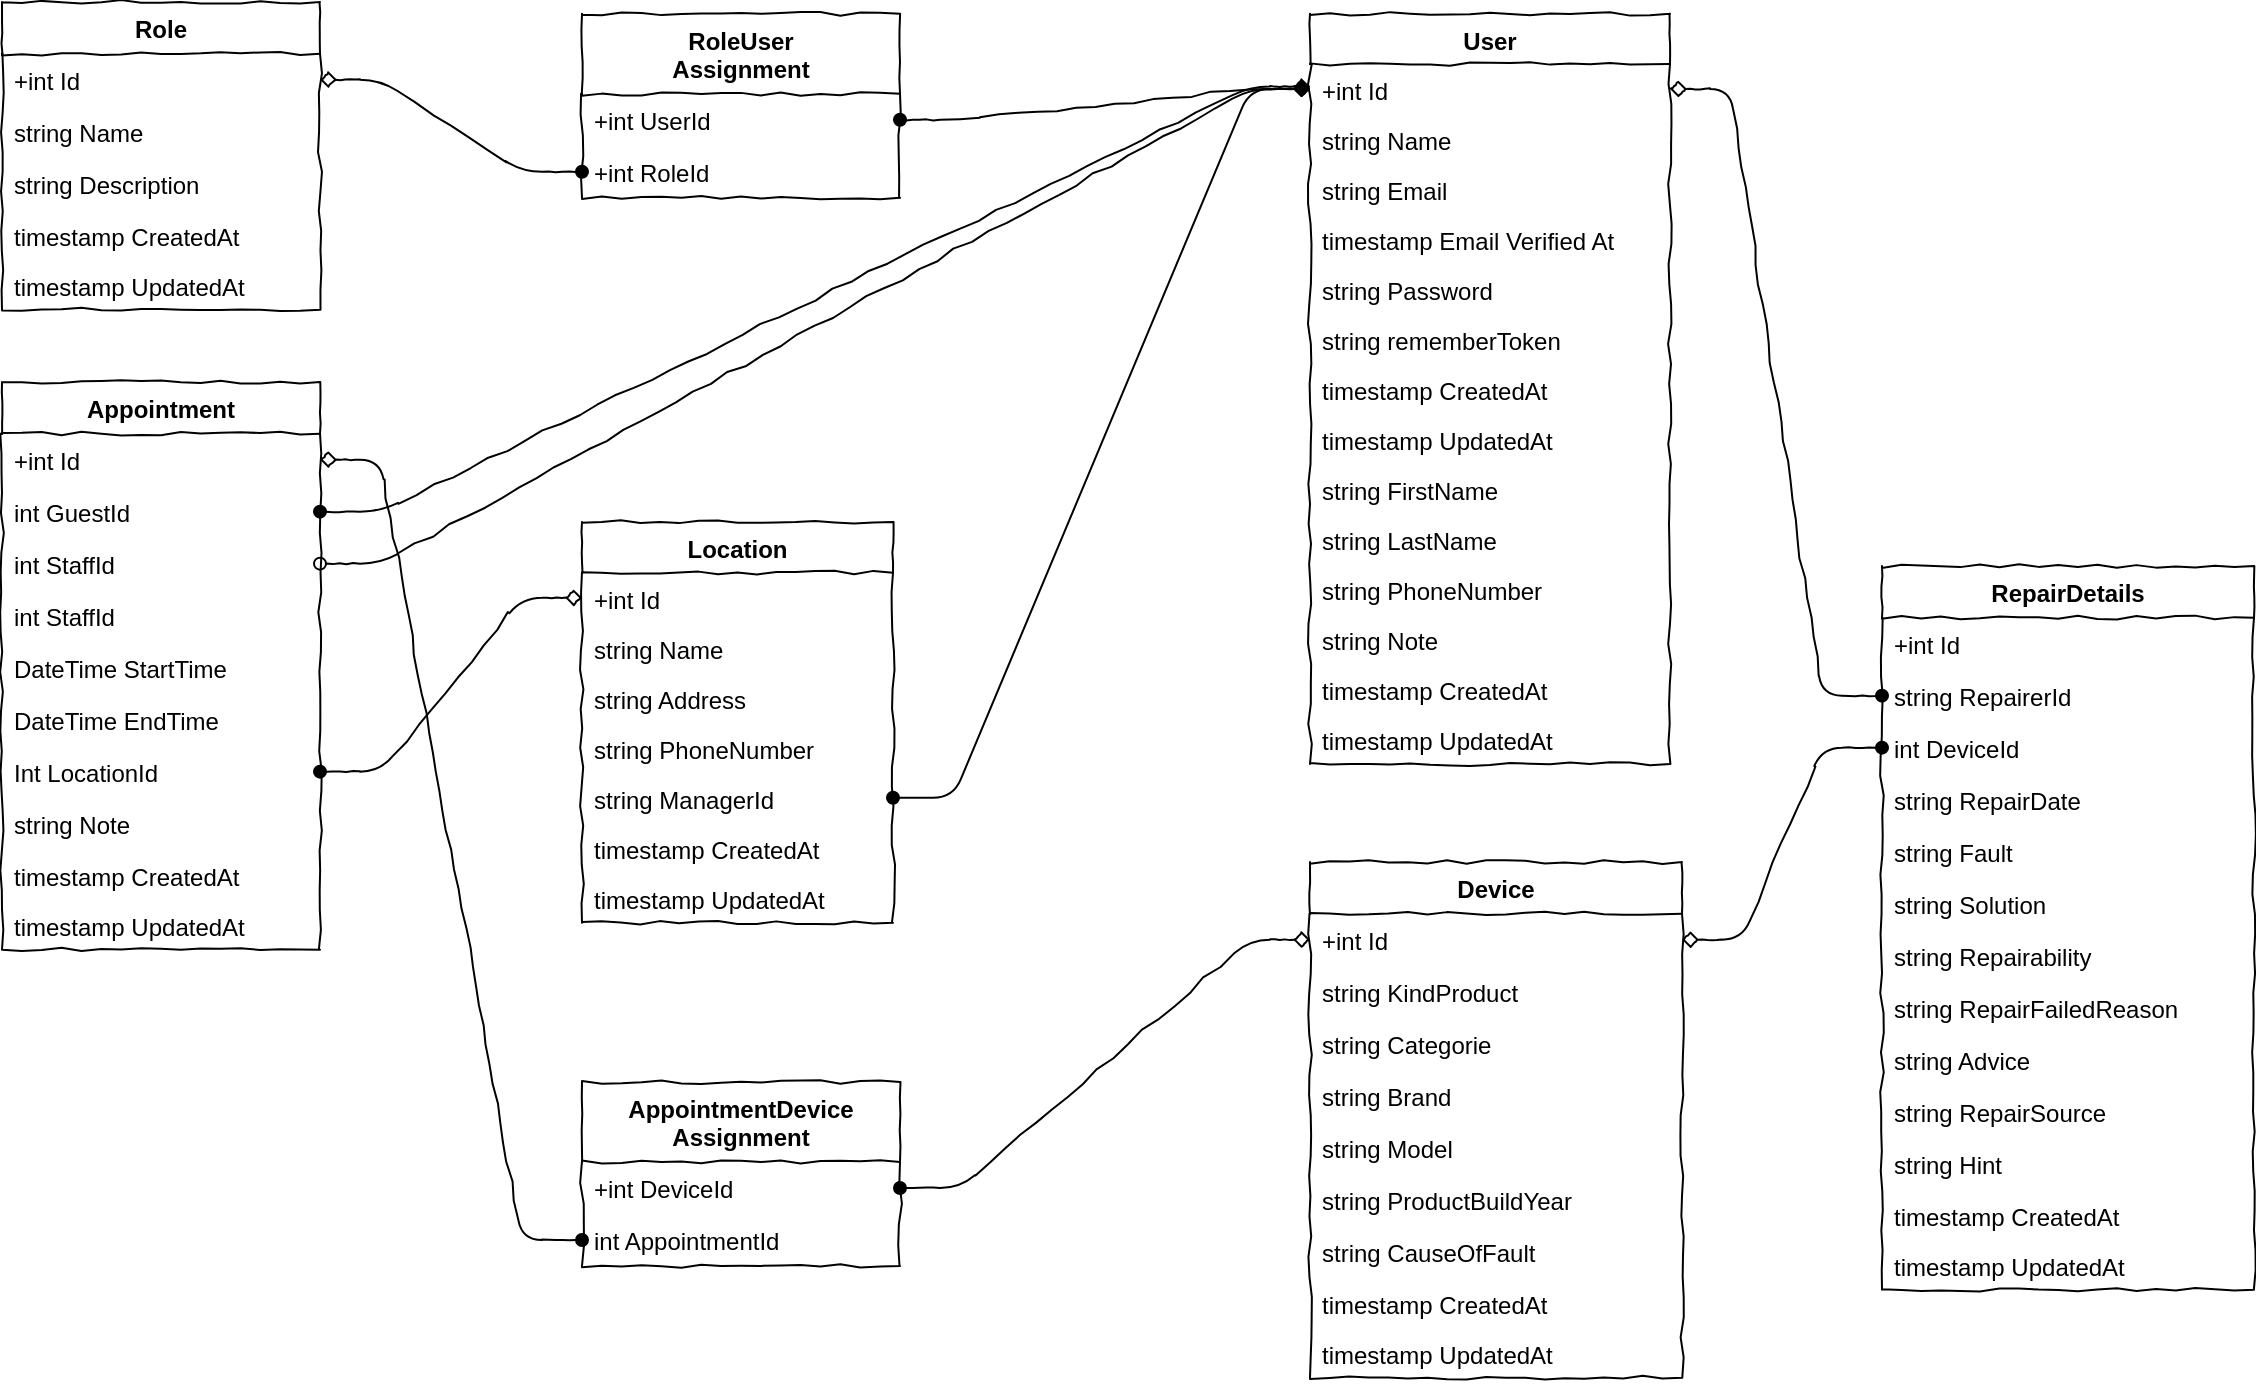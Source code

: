 <mxfile>
    <diagram name="Seite-1" id="6BgWs389JJTcCeiWw3PB">
        <mxGraphModel dx="1386" dy="406" grid="1" gridSize="10" guides="1" tooltips="1" connect="1" arrows="1" fold="1" page="1" pageScale="1" pageWidth="827" pageHeight="1169" math="0" shadow="0">
            <root>
                <mxCell id="0"/>
                <mxCell id="1" parent="0"/>
                <mxCell id="2" value="User" style="swimlane;fontStyle=1;align=center;verticalAlign=top;childLayout=stackLayout;horizontal=1;startSize=25.067;horizontalStack=0;resizeParent=1;resizeParentMax=0;resizeLast=0;collapsible=0;marginBottom=0;comic=1;" parent="1" vertex="1">
                    <mxGeometry x="324" y="65.91" width="180" height="375.067" as="geometry"/>
                </mxCell>
                <mxCell id="3" value="+int Id" style="text;strokeColor=none;fillColor=none;align=left;verticalAlign=top;spacingLeft=4;spacingRight=4;overflow=hidden;rotatable=0;points=[[0,0.5],[1,0.5]];portConstraint=eastwest;comic=1;" parent="2" vertex="1">
                    <mxGeometry y="25.067" width="180" height="25" as="geometry"/>
                </mxCell>
                <mxCell id="4" value="string Name" style="text;strokeColor=none;fillColor=none;align=left;verticalAlign=top;spacingLeft=4;spacingRight=4;overflow=hidden;rotatable=0;points=[[0,0.5],[1,0.5]];portConstraint=eastwest;comic=1;" parent="2" vertex="1">
                    <mxGeometry y="50.067" width="180" height="25" as="geometry"/>
                </mxCell>
                <mxCell id="5" value="string Email" style="text;strokeColor=none;fillColor=none;align=left;verticalAlign=top;spacingLeft=4;spacingRight=4;overflow=hidden;rotatable=0;points=[[0,0.5],[1,0.5]];portConstraint=eastwest;comic=1;" parent="2" vertex="1">
                    <mxGeometry y="75.067" width="180" height="25" as="geometry"/>
                </mxCell>
                <mxCell id="6" value="timestamp Email Verified At" style="text;strokeColor=none;fillColor=none;align=left;verticalAlign=top;spacingLeft=4;spacingRight=4;overflow=hidden;rotatable=0;points=[[0,0.5],[1,0.5]];portConstraint=eastwest;comic=1;" parent="2" vertex="1">
                    <mxGeometry y="100.067" width="180" height="25" as="geometry"/>
                </mxCell>
                <mxCell id="7" value="string Password" style="text;strokeColor=none;fillColor=none;align=left;verticalAlign=top;spacingLeft=4;spacingRight=4;overflow=hidden;rotatable=0;points=[[0,0.5],[1,0.5]];portConstraint=eastwest;comic=1;" parent="2" vertex="1">
                    <mxGeometry y="125.067" width="180" height="25" as="geometry"/>
                </mxCell>
                <mxCell id="8" value="string rememberToken" style="text;strokeColor=none;fillColor=none;align=left;verticalAlign=top;spacingLeft=4;spacingRight=4;overflow=hidden;rotatable=0;points=[[0,0.5],[1,0.5]];portConstraint=eastwest;comic=1;" parent="2" vertex="1">
                    <mxGeometry y="150.067" width="180" height="25" as="geometry"/>
                </mxCell>
                <mxCell id="9" value="timestamp CreatedAt" style="text;strokeColor=none;fillColor=none;align=left;verticalAlign=top;spacingLeft=4;spacingRight=4;overflow=hidden;rotatable=0;points=[[0,0.5],[1,0.5]];portConstraint=eastwest;comic=1;" parent="2" vertex="1">
                    <mxGeometry y="175.067" width="180" height="25" as="geometry"/>
                </mxCell>
                <mxCell id="110" value="timestamp UpdatedAt" style="text;strokeColor=none;fillColor=none;align=left;verticalAlign=top;spacingLeft=4;spacingRight=4;overflow=hidden;rotatable=0;points=[[0,0.5],[1,0.5]];portConstraint=eastwest;comic=1;" parent="2" vertex="1">
                    <mxGeometry y="200.067" width="180" height="25" as="geometry"/>
                </mxCell>
                <mxCell id="111" value="string FirstName" style="text;strokeColor=none;fillColor=none;align=left;verticalAlign=top;spacingLeft=4;spacingRight=4;overflow=hidden;rotatable=0;points=[[0,0.5],[1,0.5]];portConstraint=eastwest;comic=1;" parent="2" vertex="1">
                    <mxGeometry y="225.067" width="180" height="25" as="geometry"/>
                </mxCell>
                <mxCell id="112" value="string LastName" style="text;strokeColor=none;fillColor=none;align=left;verticalAlign=top;spacingLeft=4;spacingRight=4;overflow=hidden;rotatable=0;points=[[0,0.5],[1,0.5]];portConstraint=eastwest;comic=1;" parent="2" vertex="1">
                    <mxGeometry y="250.067" width="180" height="25" as="geometry"/>
                </mxCell>
                <mxCell id="140" value="string PhoneNumber" style="text;strokeColor=none;fillColor=none;align=left;verticalAlign=top;spacingLeft=4;spacingRight=4;overflow=hidden;rotatable=0;points=[[0,0.5],[1,0.5]];portConstraint=eastwest;comic=1;" parent="2" vertex="1">
                    <mxGeometry y="275.067" width="180" height="25" as="geometry"/>
                </mxCell>
                <mxCell id="113" value="string Note" style="text;strokeColor=none;fillColor=none;align=left;verticalAlign=top;spacingLeft=4;spacingRight=4;overflow=hidden;rotatable=0;points=[[0,0.5],[1,0.5]];portConstraint=eastwest;comic=1;" parent="2" vertex="1">
                    <mxGeometry y="300.067" width="180" height="25" as="geometry"/>
                </mxCell>
                <mxCell id="209" value="timestamp CreatedAt" style="text;strokeColor=none;fillColor=none;align=left;verticalAlign=top;spacingLeft=4;spacingRight=4;overflow=hidden;rotatable=0;points=[[0,0.5],[1,0.5]];portConstraint=eastwest;comic=1;" parent="2" vertex="1">
                    <mxGeometry y="325.067" width="180" height="25" as="geometry"/>
                </mxCell>
                <mxCell id="210" value="timestamp UpdatedAt" style="text;strokeColor=none;fillColor=none;align=left;verticalAlign=top;spacingLeft=4;spacingRight=4;overflow=hidden;rotatable=0;points=[[0,0.5],[1,0.5]];portConstraint=eastwest;comic=1;" parent="2" vertex="1">
                    <mxGeometry y="350.067" width="180" height="25" as="geometry"/>
                </mxCell>
                <mxCell id="10" value="Location" style="swimlane;fontStyle=1;align=center;verticalAlign=top;childLayout=stackLayout;horizontal=1;startSize=25.385;horizontalStack=0;resizeParent=1;resizeParentMax=0;resizeLast=0;collapsible=0;marginBottom=0;comic=1;" parent="1" vertex="1">
                    <mxGeometry x="-40" y="320" width="155.5" height="200.385" as="geometry"/>
                </mxCell>
                <mxCell id="11" value="+int Id" style="text;strokeColor=none;fillColor=none;align=left;verticalAlign=top;spacingLeft=4;spacingRight=4;overflow=hidden;rotatable=0;points=[[0,0.5],[1,0.5]];portConstraint=eastwest;comic=1;" parent="10" vertex="1">
                    <mxGeometry y="25.385" width="155.5" height="25" as="geometry"/>
                </mxCell>
                <mxCell id="12" value="string Name" style="text;strokeColor=none;fillColor=none;align=left;verticalAlign=top;spacingLeft=4;spacingRight=4;overflow=hidden;rotatable=0;points=[[0,0.5],[1,0.5]];portConstraint=eastwest;comic=1;" parent="10" vertex="1">
                    <mxGeometry y="50.385" width="155.5" height="25" as="geometry"/>
                </mxCell>
                <mxCell id="13" value="string Address" style="text;strokeColor=none;fillColor=none;align=left;verticalAlign=top;spacingLeft=4;spacingRight=4;overflow=hidden;rotatable=0;points=[[0,0.5],[1,0.5]];portConstraint=eastwest;comic=1;" parent="10" vertex="1">
                    <mxGeometry y="75.385" width="155.5" height="25" as="geometry"/>
                </mxCell>
                <mxCell id="14" value="string PhoneNumber" style="text;strokeColor=none;fillColor=none;align=left;verticalAlign=top;spacingLeft=4;spacingRight=4;overflow=hidden;rotatable=0;points=[[0,0.5],[1,0.5]];portConstraint=eastwest;comic=1;" parent="10" vertex="1">
                    <mxGeometry y="100.385" width="155.5" height="25" as="geometry"/>
                </mxCell>
                <mxCell id="15" value="string ManagerId" style="text;strokeColor=none;fillColor=none;align=left;verticalAlign=top;spacingLeft=4;spacingRight=4;overflow=hidden;rotatable=0;points=[[0,0.5],[1,0.5]];portConstraint=eastwest;comic=1;" parent="10" vertex="1">
                    <mxGeometry y="125.385" width="155.5" height="25" as="geometry"/>
                </mxCell>
                <mxCell id="201" value="timestamp CreatedAt" style="text;strokeColor=none;fillColor=none;align=left;verticalAlign=top;spacingLeft=4;spacingRight=4;overflow=hidden;rotatable=0;points=[[0,0.5],[1,0.5]];portConstraint=eastwest;comic=1;" parent="10" vertex="1">
                    <mxGeometry y="150.385" width="155.5" height="25" as="geometry"/>
                </mxCell>
                <mxCell id="203" value="timestamp UpdatedAt" style="text;strokeColor=none;fillColor=none;align=left;verticalAlign=top;spacingLeft=4;spacingRight=4;overflow=hidden;rotatable=0;points=[[0,0.5],[1,0.5]];portConstraint=eastwest;comic=1;" parent="10" vertex="1">
                    <mxGeometry y="175.385" width="155.5" height="25" as="geometry"/>
                </mxCell>
                <mxCell id="17" value="Appointment" style="swimlane;fontStyle=1;align=center;verticalAlign=top;childLayout=stackLayout;horizontal=1;startSize=25.818;horizontalStack=0;resizeParent=1;resizeParentMax=0;resizeLast=0;collapsible=0;marginBottom=0;comic=1;" parent="1" vertex="1">
                    <mxGeometry x="-330" y="250.0" width="159" height="283.818" as="geometry"/>
                </mxCell>
                <mxCell id="18" value="+int Id" style="text;strokeColor=none;fillColor=none;align=left;verticalAlign=top;spacingLeft=4;spacingRight=4;overflow=hidden;rotatable=0;points=[[0,0.5],[1,0.5]];portConstraint=eastwest;comic=1;" parent="17" vertex="1">
                    <mxGeometry y="25.818" width="159" height="26" as="geometry"/>
                </mxCell>
                <mxCell id="213" value="int GuestId" style="text;strokeColor=none;fillColor=none;align=left;verticalAlign=top;spacingLeft=4;spacingRight=4;overflow=hidden;rotatable=0;points=[[0,0.5],[1,0.5]];portConstraint=eastwest;comic=1;" parent="17" vertex="1">
                    <mxGeometry y="51.818" width="159" height="26" as="geometry"/>
                </mxCell>
                <mxCell id="215" value="int StaffId" style="text;strokeColor=none;fillColor=none;align=left;verticalAlign=top;spacingLeft=4;spacingRight=4;overflow=hidden;rotatable=0;points=[[0,0.5],[1,0.5]];portConstraint=eastwest;comic=1;" parent="17" vertex="1">
                    <mxGeometry y="77.818" width="159" height="26" as="geometry"/>
                </mxCell>
                <mxCell id="217" value="int StaffId" style="text;strokeColor=none;fillColor=none;align=left;verticalAlign=top;spacingLeft=4;spacingRight=4;overflow=hidden;rotatable=0;points=[[0,0.5],[1,0.5]];portConstraint=eastwest;comic=1;" parent="17" vertex="1">
                    <mxGeometry y="103.818" width="159" height="26" as="geometry"/>
                </mxCell>
                <mxCell id="19" value="DateTime StartTime" style="text;strokeColor=none;fillColor=none;align=left;verticalAlign=top;spacingLeft=4;spacingRight=4;overflow=hidden;rotatable=0;points=[[0,0.5],[1,0.5]];portConstraint=eastwest;comic=1;" parent="17" vertex="1">
                    <mxGeometry y="129.818" width="159" height="26" as="geometry"/>
                </mxCell>
                <mxCell id="20" value="DateTime EndTime" style="text;strokeColor=none;fillColor=none;align=left;verticalAlign=top;spacingLeft=4;spacingRight=4;overflow=hidden;rotatable=0;points=[[0,0.5],[1,0.5]];portConstraint=eastwest;comic=1;" parent="17" vertex="1">
                    <mxGeometry y="155.818" width="159" height="26" as="geometry"/>
                </mxCell>
                <mxCell id="21" value="Int LocationId" style="text;strokeColor=none;fillColor=none;align=left;verticalAlign=top;spacingLeft=4;spacingRight=4;overflow=hidden;rotatable=0;points=[[0,0.5],[1,0.5]];portConstraint=eastwest;comic=1;" parent="17" vertex="1">
                    <mxGeometry y="181.818" width="159" height="26" as="geometry"/>
                </mxCell>
                <mxCell id="38" value="string Note" style="text;strokeColor=none;fillColor=none;align=left;verticalAlign=top;spacingLeft=4;spacingRight=4;overflow=hidden;rotatable=0;points=[[0,0.5],[1,0.5]];portConstraint=eastwest;comic=1;" parent="17" vertex="1">
                    <mxGeometry y="207.818" width="159" height="26" as="geometry"/>
                </mxCell>
                <mxCell id="204" value="timestamp CreatedAt" style="text;strokeColor=none;fillColor=none;align=left;verticalAlign=top;spacingLeft=4;spacingRight=4;overflow=hidden;rotatable=0;points=[[0,0.5],[1,0.5]];portConstraint=eastwest;comic=1;" parent="17" vertex="1">
                    <mxGeometry y="233.818" width="159" height="25" as="geometry"/>
                </mxCell>
                <mxCell id="202" value="timestamp UpdatedAt" style="text;strokeColor=none;fillColor=none;align=left;verticalAlign=top;spacingLeft=4;spacingRight=4;overflow=hidden;rotatable=0;points=[[0,0.5],[1,0.5]];portConstraint=eastwest;comic=1;" parent="17" vertex="1">
                    <mxGeometry y="258.818" width="159" height="25" as="geometry"/>
                </mxCell>
                <mxCell id="33" value="Device" style="swimlane;fontStyle=1;align=center;verticalAlign=top;childLayout=stackLayout;horizontal=1;startSize=25.818;horizontalStack=0;resizeParent=1;resizeParentMax=0;resizeLast=0;collapsible=0;marginBottom=0;comic=1;" parent="1" vertex="1">
                    <mxGeometry x="324" y="490" width="186" height="257.818" as="geometry"/>
                </mxCell>
                <mxCell id="34" value="+int Id" style="text;strokeColor=none;fillColor=none;align=left;verticalAlign=top;spacingLeft=4;spacingRight=4;overflow=hidden;rotatable=0;points=[[0,0.5],[1,0.5]];portConstraint=eastwest;comic=1;" parent="33" vertex="1">
                    <mxGeometry y="25.818" width="186" height="26" as="geometry"/>
                </mxCell>
                <mxCell id="35" value="string KindProduct" style="text;strokeColor=none;fillColor=none;align=left;verticalAlign=top;spacingLeft=4;spacingRight=4;overflow=hidden;rotatable=0;points=[[0,0.5],[1,0.5]];portConstraint=eastwest;comic=1;" parent="33" vertex="1">
                    <mxGeometry y="51.818" width="186" height="26" as="geometry"/>
                </mxCell>
                <mxCell id="36" value="string Categorie" style="text;strokeColor=none;fillColor=none;align=left;verticalAlign=top;spacingLeft=4;spacingRight=4;overflow=hidden;rotatable=0;points=[[0,0.5],[1,0.5]];portConstraint=eastwest;comic=1;" parent="33" vertex="1">
                    <mxGeometry y="77.818" width="186" height="26" as="geometry"/>
                </mxCell>
                <mxCell id="37" value="string Brand" style="text;strokeColor=none;fillColor=none;align=left;verticalAlign=top;spacingLeft=4;spacingRight=4;overflow=hidden;rotatable=0;points=[[0,0.5],[1,0.5]];portConstraint=eastwest;comic=1;" parent="33" vertex="1">
                    <mxGeometry y="103.818" width="186" height="26" as="geometry"/>
                </mxCell>
                <mxCell id="40" value="string Model" style="text;strokeColor=none;fillColor=none;align=left;verticalAlign=top;spacingLeft=4;spacingRight=4;overflow=hidden;rotatable=0;points=[[0,0.5],[1,0.5]];portConstraint=eastwest;comic=1;" parent="33" vertex="1">
                    <mxGeometry y="129.818" width="186" height="26" as="geometry"/>
                </mxCell>
                <mxCell id="39" value="string ProductBuildYear" style="text;strokeColor=none;fillColor=none;align=left;verticalAlign=top;spacingLeft=4;spacingRight=4;overflow=hidden;rotatable=0;points=[[0,0.5],[1,0.5]];portConstraint=eastwest;comic=1;" parent="33" vertex="1">
                    <mxGeometry y="155.818" width="186" height="26" as="geometry"/>
                </mxCell>
                <mxCell id="41" value="string CauseOfFault" style="text;strokeColor=none;fillColor=none;align=left;verticalAlign=top;spacingLeft=4;spacingRight=4;overflow=hidden;rotatable=0;points=[[0,0.5],[1,0.5]];portConstraint=eastwest;comic=1;" parent="33" vertex="1">
                    <mxGeometry y="181.818" width="186" height="26" as="geometry"/>
                </mxCell>
                <mxCell id="208" value="timestamp CreatedAt" style="text;strokeColor=none;fillColor=none;align=left;verticalAlign=top;spacingLeft=4;spacingRight=4;overflow=hidden;rotatable=0;points=[[0,0.5],[1,0.5]];portConstraint=eastwest;comic=1;" parent="33" vertex="1">
                    <mxGeometry y="207.818" width="186" height="25" as="geometry"/>
                </mxCell>
                <mxCell id="206" value="timestamp UpdatedAt" style="text;strokeColor=none;fillColor=none;align=left;verticalAlign=top;spacingLeft=4;spacingRight=4;overflow=hidden;rotatable=0;points=[[0,0.5],[1,0.5]];portConstraint=eastwest;comic=1;" parent="33" vertex="1">
                    <mxGeometry y="232.818" width="186" height="25" as="geometry"/>
                </mxCell>
                <mxCell id="47" value="AppointmentDevice&#10;Assignment" style="swimlane;fontStyle=1;align=center;verticalAlign=top;childLayout=stackLayout;horizontal=1;startSize=40;horizontalStack=0;resizeParent=1;resizeParentMax=0;resizeLast=0;collapsible=0;marginBottom=0;comic=1;" parent="1" vertex="1">
                    <mxGeometry x="-40" y="600" width="159" height="92" as="geometry"/>
                </mxCell>
                <mxCell id="49" value="+int DeviceId" style="text;strokeColor=none;fillColor=none;align=left;verticalAlign=top;spacingLeft=4;spacingRight=4;overflow=hidden;rotatable=0;points=[[0,0.5],[1,0.5]];portConstraint=eastwest;comic=1;" parent="47" vertex="1">
                    <mxGeometry y="40" width="159" height="26" as="geometry"/>
                </mxCell>
                <mxCell id="48" value="int AppointmentId" style="text;strokeColor=none;fillColor=none;align=left;verticalAlign=top;spacingLeft=4;spacingRight=4;overflow=hidden;rotatable=0;points=[[0,0.5],[1,0.5]];portConstraint=eastwest;comic=1;" parent="47" vertex="1">
                    <mxGeometry y="66" width="159" height="26" as="geometry"/>
                </mxCell>
                <mxCell id="52" style="edgeStyle=entityRelationEdgeStyle;html=1;exitX=1;exitY=0.5;exitDx=0;exitDy=0;entryX=0;entryY=0.5;entryDx=0;entryDy=0;endArrow=diamond;endFill=0;startArrow=oval;startFill=1;comic=1;" parent="1" source="49" target="34" edge="1">
                    <mxGeometry relative="1" as="geometry"/>
                </mxCell>
                <mxCell id="53" style="edgeStyle=entityRelationEdgeStyle;html=1;exitX=1;exitY=0.5;exitDx=0;exitDy=0;startArrow=diamond;startFill=0;endArrow=oval;endFill=1;comic=1;" parent="1" source="18" target="48" edge="1">
                    <mxGeometry relative="1" as="geometry"/>
                </mxCell>
                <mxCell id="129" value="Role" style="swimlane;fontStyle=1;align=center;verticalAlign=top;childLayout=stackLayout;horizontal=1;startSize=25.818;horizontalStack=0;resizeParent=1;resizeParentMax=0;resizeLast=0;collapsible=0;marginBottom=0;comic=1;" parent="1" vertex="1">
                    <mxGeometry x="-330" y="60" width="159" height="153.818" as="geometry"/>
                </mxCell>
                <mxCell id="130" value="+int Id" style="text;strokeColor=none;fillColor=none;align=left;verticalAlign=top;spacingLeft=4;spacingRight=4;overflow=hidden;rotatable=0;points=[[0,0.5],[1,0.5]];portConstraint=eastwest;comic=1;" parent="129" vertex="1">
                    <mxGeometry y="25.818" width="159" height="26" as="geometry"/>
                </mxCell>
                <mxCell id="131" value="string Name" style="text;strokeColor=none;fillColor=none;align=left;verticalAlign=top;spacingLeft=4;spacingRight=4;overflow=hidden;rotatable=0;points=[[0,0.5],[1,0.5]];portConstraint=eastwest;comic=1;" parent="129" vertex="1">
                    <mxGeometry y="51.818" width="159" height="26" as="geometry"/>
                </mxCell>
                <mxCell id="132" value="string Description" style="text;strokeColor=none;fillColor=none;align=left;verticalAlign=top;spacingLeft=4;spacingRight=4;overflow=hidden;rotatable=0;points=[[0,0.5],[1,0.5]];portConstraint=eastwest;comic=1;" parent="129" vertex="1">
                    <mxGeometry y="77.818" width="159" height="26" as="geometry"/>
                </mxCell>
                <mxCell id="211" value="timestamp CreatedAt" style="text;strokeColor=none;fillColor=none;align=left;verticalAlign=top;spacingLeft=4;spacingRight=4;overflow=hidden;rotatable=0;points=[[0,0.5],[1,0.5]];portConstraint=eastwest;comic=1;" parent="129" vertex="1">
                    <mxGeometry y="103.818" width="159" height="25" as="geometry"/>
                </mxCell>
                <mxCell id="212" value="timestamp UpdatedAt" style="text;strokeColor=none;fillColor=none;align=left;verticalAlign=top;spacingLeft=4;spacingRight=4;overflow=hidden;rotatable=0;points=[[0,0.5],[1,0.5]];portConstraint=eastwest;comic=1;" parent="129" vertex="1">
                    <mxGeometry y="128.818" width="159" height="25" as="geometry"/>
                </mxCell>
                <mxCell id="135" value="RoleUser&#10;Assignment" style="swimlane;fontStyle=1;align=center;verticalAlign=top;childLayout=stackLayout;horizontal=1;startSize=40;horizontalStack=0;resizeParent=1;resizeParentMax=0;resizeLast=0;collapsible=0;marginBottom=0;comic=1;" parent="1" vertex="1">
                    <mxGeometry x="-40" y="65.91" width="159" height="92" as="geometry"/>
                </mxCell>
                <mxCell id="136" value="+int UserId" style="text;strokeColor=none;fillColor=none;align=left;verticalAlign=top;spacingLeft=4;spacingRight=4;overflow=hidden;rotatable=0;points=[[0,0.5],[1,0.5]];portConstraint=eastwest;comic=1;" parent="135" vertex="1">
                    <mxGeometry y="40" width="159" height="26" as="geometry"/>
                </mxCell>
                <mxCell id="137" value="+int RoleId" style="text;strokeColor=none;fillColor=none;align=left;verticalAlign=top;spacingLeft=4;spacingRight=4;overflow=hidden;rotatable=0;points=[[0,0.5],[1,0.5]];portConstraint=eastwest;comic=1;" parent="135" vertex="1">
                    <mxGeometry y="66" width="159" height="26" as="geometry"/>
                </mxCell>
                <mxCell id="138" style="edgeStyle=entityRelationEdgeStyle;html=1;exitX=1;exitY=0.5;exitDx=0;exitDy=0;endArrow=diamond;endFill=0;startArrow=oval;startFill=1;comic=1;" parent="1" source="136" target="3" edge="1">
                    <mxGeometry relative="1" as="geometry">
                        <mxPoint x="300" y="110" as="targetPoint"/>
                    </mxGeometry>
                </mxCell>
                <mxCell id="139" style="edgeStyle=entityRelationEdgeStyle;html=1;exitX=0;exitY=0.5;exitDx=0;exitDy=0;entryX=1;entryY=0.5;entryDx=0;entryDy=0;startArrow=oval;startFill=1;endArrow=diamond;endFill=0;comic=1;" parent="1" source="137" target="130" edge="1">
                    <mxGeometry relative="1" as="geometry"/>
                </mxCell>
                <mxCell id="141" style="edgeStyle=entityRelationEdgeStyle;html=1;exitX=1;exitY=0.5;exitDx=0;exitDy=0;startArrow=oval;startFill=1;endArrow=diamond;endFill=0;comic=1;entryX=0;entryY=0.453;entryDx=0;entryDy=0;entryPerimeter=0;" parent="1" source="213" target="3" edge="1">
                    <mxGeometry relative="1" as="geometry">
                        <mxPoint x="300" y="90" as="targetPoint"/>
                        <mxPoint x="119" y="303" as="sourcePoint"/>
                    </mxGeometry>
                </mxCell>
                <mxCell id="182" style="edgeStyle=entityRelationEdgeStyle;html=1;exitX=0;exitY=0.5;exitDx=0;exitDy=0;startArrow=diamond;startFill=0;endArrow=oval;endFill=1;comic=1;sourcePortConstraint=west;targetPortConstraint=west;orthogonalLoop=0;anchorPointDirection=1;arcSize=20;jumpStyle=none;entryX=1;entryY=0.5;entryDx=0;entryDy=0;" parent="1" source="11" target="21" edge="1">
                    <mxGeometry relative="1" as="geometry"/>
                </mxCell>
                <mxCell id="183" value="RepairDetails" style="swimlane;fontStyle=1;align=center;verticalAlign=top;childLayout=stackLayout;horizontal=1;startSize=25.818;horizontalStack=0;resizeParent=1;resizeParentMax=0;resizeLast=0;collapsible=0;marginBottom=0;comic=1;" parent="1" vertex="1">
                    <mxGeometry x="610" y="342" width="186" height="361.818" as="geometry"/>
                </mxCell>
                <mxCell id="184" value="+int Id" style="text;strokeColor=none;fillColor=none;align=left;verticalAlign=top;spacingLeft=4;spacingRight=4;overflow=hidden;rotatable=0;points=[[0,0.5],[1,0.5]];portConstraint=eastwest;comic=1;" parent="183" vertex="1">
                    <mxGeometry y="25.818" width="186" height="26" as="geometry"/>
                </mxCell>
                <mxCell id="185" value="string RepairerId" style="text;strokeColor=none;fillColor=none;align=left;verticalAlign=top;spacingLeft=4;spacingRight=4;overflow=hidden;rotatable=0;points=[[0,0.5],[1,0.5]];portConstraint=eastwest;comic=1;" parent="183" vertex="1">
                    <mxGeometry y="51.818" width="186" height="26" as="geometry"/>
                </mxCell>
                <mxCell id="186" value="int DeviceId" style="text;strokeColor=none;fillColor=none;align=left;verticalAlign=top;spacingLeft=4;spacingRight=4;overflow=hidden;rotatable=0;points=[[0,0.5],[1,0.5]];portConstraint=eastwest;comic=1;" parent="183" vertex="1">
                    <mxGeometry y="77.818" width="186" height="26" as="geometry"/>
                </mxCell>
                <mxCell id="188" value="string RepairDate" style="text;strokeColor=none;fillColor=none;align=left;verticalAlign=top;spacingLeft=4;spacingRight=4;overflow=hidden;rotatable=0;points=[[0,0.5],[1,0.5]];portConstraint=eastwest;comic=1;" parent="183" vertex="1">
                    <mxGeometry y="103.818" width="186" height="26" as="geometry"/>
                </mxCell>
                <mxCell id="189" value="string Fault" style="text;strokeColor=none;fillColor=none;align=left;verticalAlign=top;spacingLeft=4;spacingRight=4;overflow=hidden;rotatable=0;points=[[0,0.5],[1,0.5]];portConstraint=eastwest;comic=1;" parent="183" vertex="1">
                    <mxGeometry y="129.818" width="186" height="26" as="geometry"/>
                </mxCell>
                <mxCell id="190" value="string Solution" style="text;strokeColor=none;fillColor=none;align=left;verticalAlign=top;spacingLeft=4;spacingRight=4;overflow=hidden;rotatable=0;points=[[0,0.5],[1,0.5]];portConstraint=eastwest;comic=1;" parent="183" vertex="1">
                    <mxGeometry y="155.818" width="186" height="26" as="geometry"/>
                </mxCell>
                <mxCell id="191" value="string Repairability" style="text;strokeColor=none;fillColor=none;align=left;verticalAlign=top;spacingLeft=4;spacingRight=4;overflow=hidden;rotatable=0;points=[[0,0.5],[1,0.5]];portConstraint=eastwest;comic=1;" parent="183" vertex="1">
                    <mxGeometry y="181.818" width="186" height="26" as="geometry"/>
                </mxCell>
                <mxCell id="192" value="string RepairFailedReason" style="text;strokeColor=none;fillColor=none;align=left;verticalAlign=top;spacingLeft=4;spacingRight=4;overflow=hidden;rotatable=0;points=[[0,0.5],[1,0.5]];portConstraint=eastwest;comic=1;" parent="183" vertex="1">
                    <mxGeometry y="207.818" width="186" height="26" as="geometry"/>
                </mxCell>
                <mxCell id="193" value="string Advice" style="text;strokeColor=none;fillColor=none;align=left;verticalAlign=top;spacingLeft=4;spacingRight=4;overflow=hidden;rotatable=0;points=[[0,0.5],[1,0.5]];portConstraint=eastwest;comic=1;" parent="183" vertex="1">
                    <mxGeometry y="233.818" width="186" height="26" as="geometry"/>
                </mxCell>
                <mxCell id="194" value="string RepairSource" style="text;strokeColor=none;fillColor=none;align=left;verticalAlign=top;spacingLeft=4;spacingRight=4;overflow=hidden;rotatable=0;points=[[0,0.5],[1,0.5]];portConstraint=eastwest;comic=1;" parent="183" vertex="1">
                    <mxGeometry y="259.818" width="186" height="26" as="geometry"/>
                </mxCell>
                <mxCell id="195" value="string Hint" style="text;strokeColor=none;fillColor=none;align=left;verticalAlign=top;spacingLeft=4;spacingRight=4;overflow=hidden;rotatable=0;points=[[0,0.5],[1,0.5]];portConstraint=eastwest;comic=1;" parent="183" vertex="1">
                    <mxGeometry y="285.818" width="186" height="26" as="geometry"/>
                </mxCell>
                <mxCell id="205" value="timestamp CreatedAt" style="text;strokeColor=none;fillColor=none;align=left;verticalAlign=top;spacingLeft=4;spacingRight=4;overflow=hidden;rotatable=0;points=[[0,0.5],[1,0.5]];portConstraint=eastwest;comic=1;" parent="183" vertex="1">
                    <mxGeometry y="311.818" width="186" height="25" as="geometry"/>
                </mxCell>
                <mxCell id="207" value="timestamp UpdatedAt" style="text;strokeColor=none;fillColor=none;align=left;verticalAlign=top;spacingLeft=4;spacingRight=4;overflow=hidden;rotatable=0;points=[[0,0.5],[1,0.5]];portConstraint=eastwest;comic=1;" parent="183" vertex="1">
                    <mxGeometry y="336.818" width="186" height="25" as="geometry"/>
                </mxCell>
                <mxCell id="196" style="edgeStyle=entityRelationEdgeStyle;html=1;exitX=0;exitY=0.5;exitDx=0;exitDy=0;entryX=1;entryY=0.5;entryDx=0;entryDy=0;endArrow=diamond;endFill=0;startArrow=oval;startFill=1;comic=1;" parent="1" source="185" target="3" edge="1">
                    <mxGeometry relative="1" as="geometry"/>
                </mxCell>
                <mxCell id="197" style="edgeStyle=entityRelationEdgeStyle;html=1;exitX=0;exitY=0.5;exitDx=0;exitDy=0;entryX=1;entryY=0.5;entryDx=0;entryDy=0;startArrow=oval;startFill=1;endArrow=diamond;endFill=0;comic=1;" parent="1" source="186" target="34" edge="1">
                    <mxGeometry relative="1" as="geometry"/>
                </mxCell>
                <mxCell id="216" style="edgeStyle=entityRelationEdgeStyle;html=1;startArrow=oval;startFill=0;endArrow=diamond;endFill=0;comic=1;" parent="1" source="215" target="3" edge="1">
                    <mxGeometry relative="1" as="geometry">
                        <mxPoint x="330" y="100" as="targetPoint"/>
                        <mxPoint x="129" y="283.978" as="sourcePoint"/>
                    </mxGeometry>
                </mxCell>
                <mxCell id="218" style="edgeStyle=entityRelationEdgeStyle;html=1;exitX=1;exitY=0.5;exitDx=0;exitDy=0;entryX=0;entryY=0.5;entryDx=0;entryDy=0;endArrow=diamond;endFill=1;startArrow=oval;startFill=1;" edge="1" parent="1" source="15" target="3">
                    <mxGeometry relative="1" as="geometry"/>
                </mxCell>
            </root>
        </mxGraphModel>
    </diagram>
</mxfile>